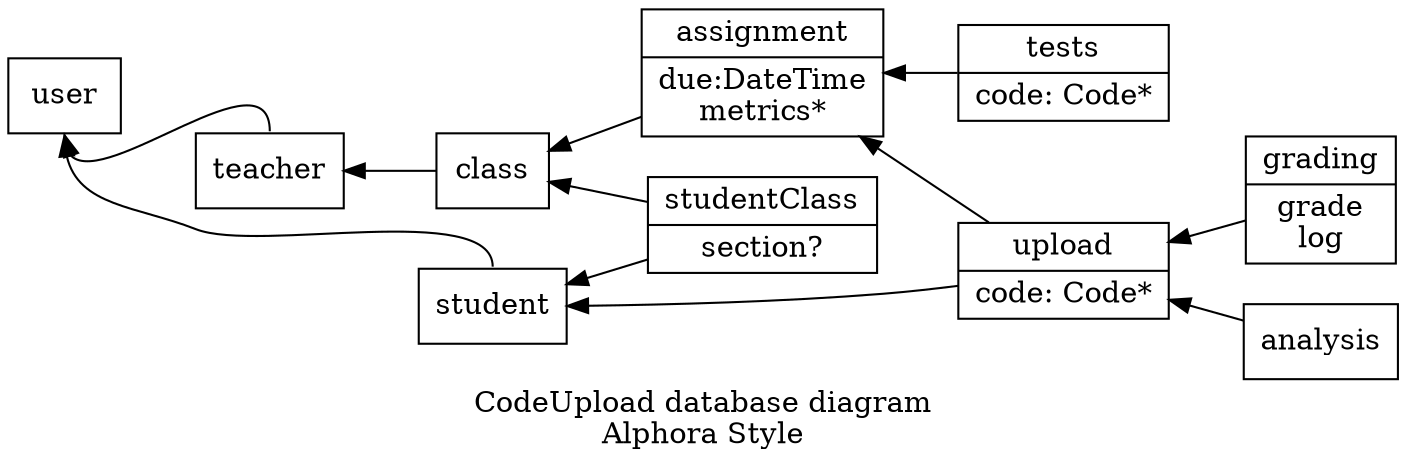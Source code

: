 digraph db {
    label="CodeUpload database diagram\nAlphora Style"
    rankdir=RL
    node [shape=record]

    assignment [label="assignment|due:DateTime\nmetrics*"]
    upload [label="upload|code: Code*"]
    studentClass [label="studentClass|section?"]
    tests [label="tests|code: Code*"]
    grading [label="grading|grade\nlog"]

    studentClass -> student, class
    upload -> student, assignment

    grading, analysis -> upload
    student:n, teacher:n -> user:s

    tests -> assignment -> class -> teacher

    # invis helpers
    assignment -> user [style=invis]
}
